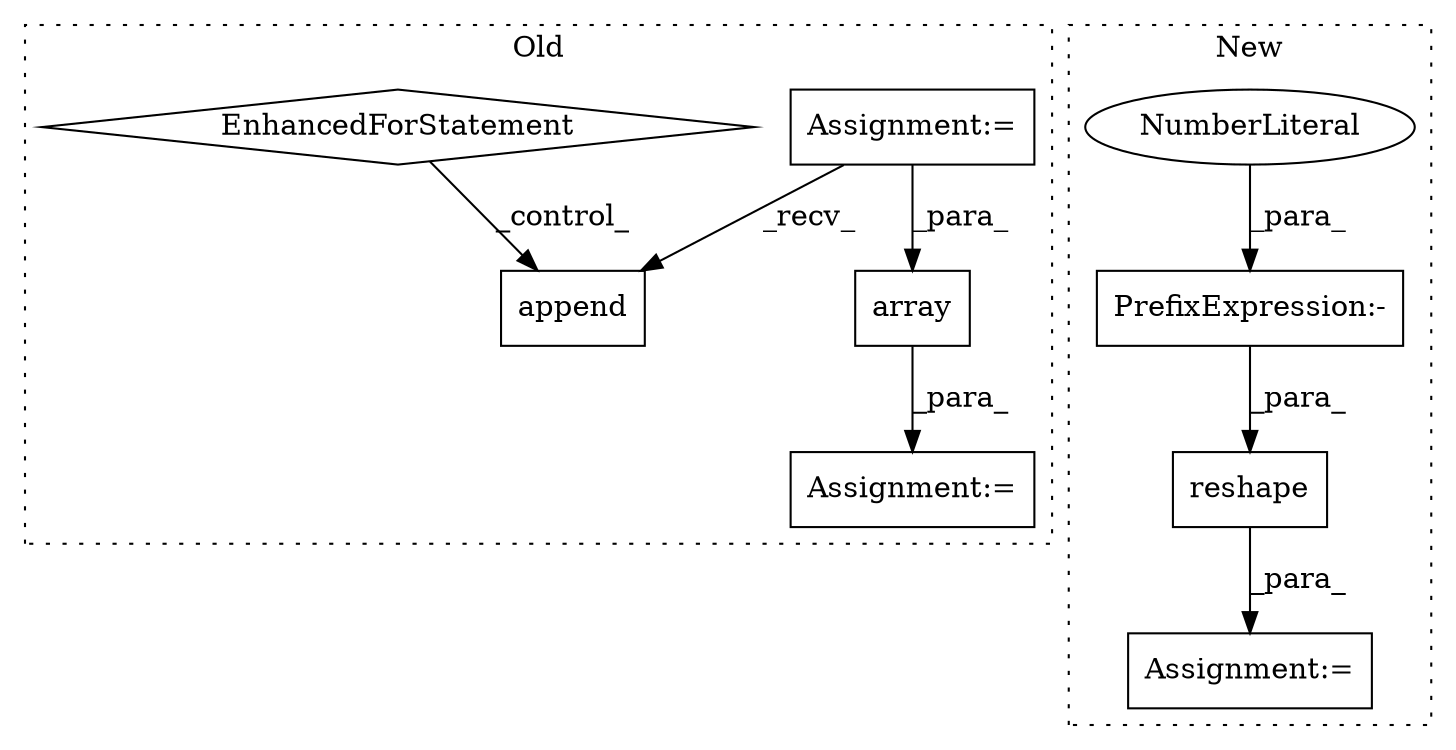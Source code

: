 digraph G {
subgraph cluster0 {
1 [label="append" a="32" s="1623,1640" l="7,1" shape="box"];
4 [label="Assignment:=" a="7" s="1400" l="11" shape="box"];
5 [label="Assignment:=" a="7" s="1739" l="1" shape="box"];
6 [label="EnhancedForStatement" a="70" s="1501,1578" l="53,2" shape="diamond"];
9 [label="array" a="32" s="1746,1774" l="6,1" shape="box"];
label = "Old";
style="dotted";
}
subgraph cluster1 {
2 [label="reshape" a="32" s="1565,1594" l="13,2" shape="box"];
3 [label="Assignment:=" a="7" s="1544" l="1" shape="box"];
7 [label="PrefixExpression:-" a="38" s="1578" l="1" shape="box"];
8 [label="NumberLiteral" a="34" s="1579" l="1" shape="ellipse"];
label = "New";
style="dotted";
}
2 -> 3 [label="_para_"];
4 -> 1 [label="_recv_"];
4 -> 9 [label="_para_"];
6 -> 1 [label="_control_"];
7 -> 2 [label="_para_"];
8 -> 7 [label="_para_"];
9 -> 5 [label="_para_"];
}